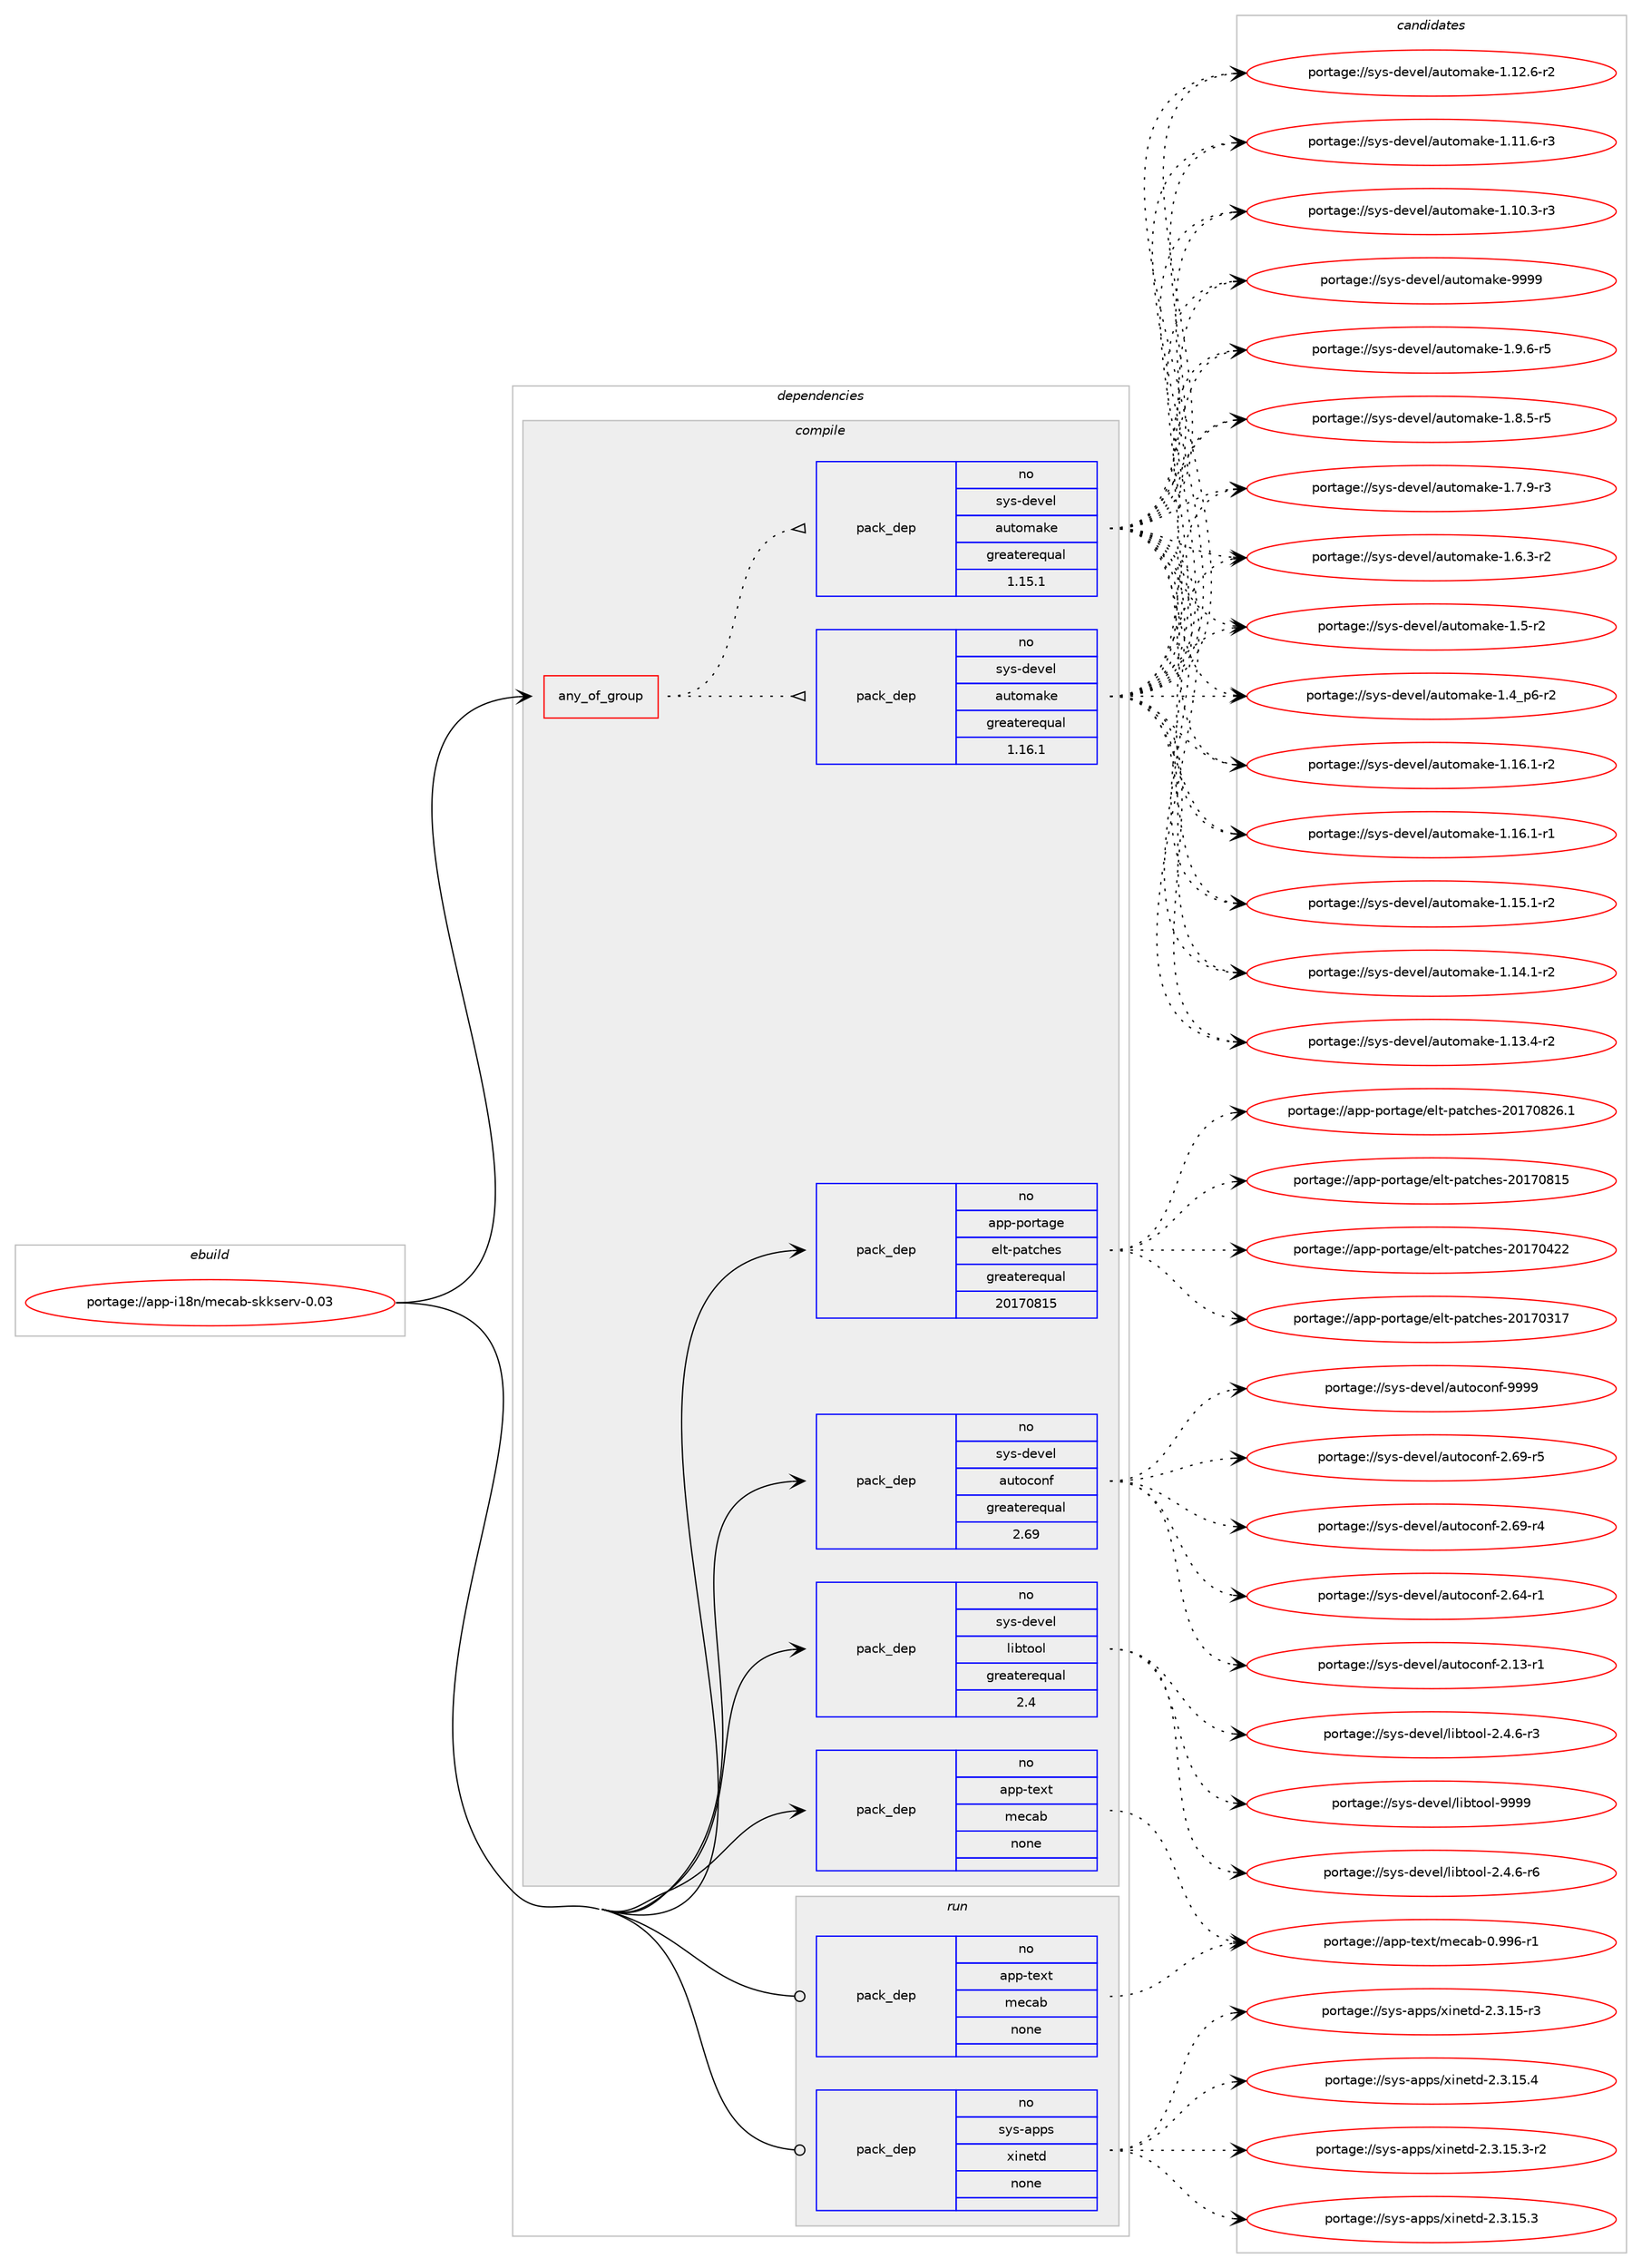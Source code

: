 digraph prolog {

# *************
# Graph options
# *************

newrank=true;
concentrate=true;
compound=true;
graph [rankdir=LR,fontname=Helvetica,fontsize=10,ranksep=1.5];#, ranksep=2.5, nodesep=0.2];
edge  [arrowhead=vee];
node  [fontname=Helvetica,fontsize=10];

# **********
# The ebuild
# **********

subgraph cluster_leftcol {
color=gray;
label=<<i>ebuild</i>>;
id [label="portage://app-i18n/mecab-skkserv-0.03", color=red, width=4, href="../app-i18n/mecab-skkserv-0.03.svg"];
}

# ****************
# The dependencies
# ****************

subgraph cluster_midcol {
color=gray;
label=<<i>dependencies</i>>;
subgraph cluster_compile {
fillcolor="#eeeeee";
style=filled;
label=<<i>compile</i>>;
subgraph any8001 {
dependency617509 [label=<<TABLE BORDER="0" CELLBORDER="1" CELLSPACING="0" CELLPADDING="4"><TR><TD CELLPADDING="10">any_of_group</TD></TR></TABLE>>, shape=none, color=red];subgraph pack464532 {
dependency617510 [label=<<TABLE BORDER="0" CELLBORDER="1" CELLSPACING="0" CELLPADDING="4" WIDTH="220"><TR><TD ROWSPAN="6" CELLPADDING="30">pack_dep</TD></TR><TR><TD WIDTH="110">no</TD></TR><TR><TD>sys-devel</TD></TR><TR><TD>automake</TD></TR><TR><TD>greaterequal</TD></TR><TR><TD>1.16.1</TD></TR></TABLE>>, shape=none, color=blue];
}
dependency617509:e -> dependency617510:w [weight=20,style="dotted",arrowhead="oinv"];
subgraph pack464533 {
dependency617511 [label=<<TABLE BORDER="0" CELLBORDER="1" CELLSPACING="0" CELLPADDING="4" WIDTH="220"><TR><TD ROWSPAN="6" CELLPADDING="30">pack_dep</TD></TR><TR><TD WIDTH="110">no</TD></TR><TR><TD>sys-devel</TD></TR><TR><TD>automake</TD></TR><TR><TD>greaterequal</TD></TR><TR><TD>1.15.1</TD></TR></TABLE>>, shape=none, color=blue];
}
dependency617509:e -> dependency617511:w [weight=20,style="dotted",arrowhead="oinv"];
}
id:e -> dependency617509:w [weight=20,style="solid",arrowhead="vee"];
subgraph pack464534 {
dependency617512 [label=<<TABLE BORDER="0" CELLBORDER="1" CELLSPACING="0" CELLPADDING="4" WIDTH="220"><TR><TD ROWSPAN="6" CELLPADDING="30">pack_dep</TD></TR><TR><TD WIDTH="110">no</TD></TR><TR><TD>app-portage</TD></TR><TR><TD>elt-patches</TD></TR><TR><TD>greaterequal</TD></TR><TR><TD>20170815</TD></TR></TABLE>>, shape=none, color=blue];
}
id:e -> dependency617512:w [weight=20,style="solid",arrowhead="vee"];
subgraph pack464535 {
dependency617513 [label=<<TABLE BORDER="0" CELLBORDER="1" CELLSPACING="0" CELLPADDING="4" WIDTH="220"><TR><TD ROWSPAN="6" CELLPADDING="30">pack_dep</TD></TR><TR><TD WIDTH="110">no</TD></TR><TR><TD>app-text</TD></TR><TR><TD>mecab</TD></TR><TR><TD>none</TD></TR><TR><TD></TD></TR></TABLE>>, shape=none, color=blue];
}
id:e -> dependency617513:w [weight=20,style="solid",arrowhead="vee"];
subgraph pack464536 {
dependency617514 [label=<<TABLE BORDER="0" CELLBORDER="1" CELLSPACING="0" CELLPADDING="4" WIDTH="220"><TR><TD ROWSPAN="6" CELLPADDING="30">pack_dep</TD></TR><TR><TD WIDTH="110">no</TD></TR><TR><TD>sys-devel</TD></TR><TR><TD>autoconf</TD></TR><TR><TD>greaterequal</TD></TR><TR><TD>2.69</TD></TR></TABLE>>, shape=none, color=blue];
}
id:e -> dependency617514:w [weight=20,style="solid",arrowhead="vee"];
subgraph pack464537 {
dependency617515 [label=<<TABLE BORDER="0" CELLBORDER="1" CELLSPACING="0" CELLPADDING="4" WIDTH="220"><TR><TD ROWSPAN="6" CELLPADDING="30">pack_dep</TD></TR><TR><TD WIDTH="110">no</TD></TR><TR><TD>sys-devel</TD></TR><TR><TD>libtool</TD></TR><TR><TD>greaterequal</TD></TR><TR><TD>2.4</TD></TR></TABLE>>, shape=none, color=blue];
}
id:e -> dependency617515:w [weight=20,style="solid",arrowhead="vee"];
}
subgraph cluster_compileandrun {
fillcolor="#eeeeee";
style=filled;
label=<<i>compile and run</i>>;
}
subgraph cluster_run {
fillcolor="#eeeeee";
style=filled;
label=<<i>run</i>>;
subgraph pack464538 {
dependency617516 [label=<<TABLE BORDER="0" CELLBORDER="1" CELLSPACING="0" CELLPADDING="4" WIDTH="220"><TR><TD ROWSPAN="6" CELLPADDING="30">pack_dep</TD></TR><TR><TD WIDTH="110">no</TD></TR><TR><TD>app-text</TD></TR><TR><TD>mecab</TD></TR><TR><TD>none</TD></TR><TR><TD></TD></TR></TABLE>>, shape=none, color=blue];
}
id:e -> dependency617516:w [weight=20,style="solid",arrowhead="odot"];
subgraph pack464539 {
dependency617517 [label=<<TABLE BORDER="0" CELLBORDER="1" CELLSPACING="0" CELLPADDING="4" WIDTH="220"><TR><TD ROWSPAN="6" CELLPADDING="30">pack_dep</TD></TR><TR><TD WIDTH="110">no</TD></TR><TR><TD>sys-apps</TD></TR><TR><TD>xinetd</TD></TR><TR><TD>none</TD></TR><TR><TD></TD></TR></TABLE>>, shape=none, color=blue];
}
id:e -> dependency617517:w [weight=20,style="solid",arrowhead="odot"];
}
}

# **************
# The candidates
# **************

subgraph cluster_choices {
rank=same;
color=gray;
label=<<i>candidates</i>>;

subgraph choice464532 {
color=black;
nodesep=1;
choice115121115451001011181011084797117116111109971071014557575757 [label="portage://sys-devel/automake-9999", color=red, width=4,href="../sys-devel/automake-9999.svg"];
choice115121115451001011181011084797117116111109971071014549465746544511453 [label="portage://sys-devel/automake-1.9.6-r5", color=red, width=4,href="../sys-devel/automake-1.9.6-r5.svg"];
choice115121115451001011181011084797117116111109971071014549465646534511453 [label="portage://sys-devel/automake-1.8.5-r5", color=red, width=4,href="../sys-devel/automake-1.8.5-r5.svg"];
choice115121115451001011181011084797117116111109971071014549465546574511451 [label="portage://sys-devel/automake-1.7.9-r3", color=red, width=4,href="../sys-devel/automake-1.7.9-r3.svg"];
choice115121115451001011181011084797117116111109971071014549465446514511450 [label="portage://sys-devel/automake-1.6.3-r2", color=red, width=4,href="../sys-devel/automake-1.6.3-r2.svg"];
choice11512111545100101118101108479711711611110997107101454946534511450 [label="portage://sys-devel/automake-1.5-r2", color=red, width=4,href="../sys-devel/automake-1.5-r2.svg"];
choice115121115451001011181011084797117116111109971071014549465295112544511450 [label="portage://sys-devel/automake-1.4_p6-r2", color=red, width=4,href="../sys-devel/automake-1.4_p6-r2.svg"];
choice11512111545100101118101108479711711611110997107101454946495446494511450 [label="portage://sys-devel/automake-1.16.1-r2", color=red, width=4,href="../sys-devel/automake-1.16.1-r2.svg"];
choice11512111545100101118101108479711711611110997107101454946495446494511449 [label="portage://sys-devel/automake-1.16.1-r1", color=red, width=4,href="../sys-devel/automake-1.16.1-r1.svg"];
choice11512111545100101118101108479711711611110997107101454946495346494511450 [label="portage://sys-devel/automake-1.15.1-r2", color=red, width=4,href="../sys-devel/automake-1.15.1-r2.svg"];
choice11512111545100101118101108479711711611110997107101454946495246494511450 [label="portage://sys-devel/automake-1.14.1-r2", color=red, width=4,href="../sys-devel/automake-1.14.1-r2.svg"];
choice11512111545100101118101108479711711611110997107101454946495146524511450 [label="portage://sys-devel/automake-1.13.4-r2", color=red, width=4,href="../sys-devel/automake-1.13.4-r2.svg"];
choice11512111545100101118101108479711711611110997107101454946495046544511450 [label="portage://sys-devel/automake-1.12.6-r2", color=red, width=4,href="../sys-devel/automake-1.12.6-r2.svg"];
choice11512111545100101118101108479711711611110997107101454946494946544511451 [label="portage://sys-devel/automake-1.11.6-r3", color=red, width=4,href="../sys-devel/automake-1.11.6-r3.svg"];
choice11512111545100101118101108479711711611110997107101454946494846514511451 [label="portage://sys-devel/automake-1.10.3-r3", color=red, width=4,href="../sys-devel/automake-1.10.3-r3.svg"];
dependency617510:e -> choice115121115451001011181011084797117116111109971071014557575757:w [style=dotted,weight="100"];
dependency617510:e -> choice115121115451001011181011084797117116111109971071014549465746544511453:w [style=dotted,weight="100"];
dependency617510:e -> choice115121115451001011181011084797117116111109971071014549465646534511453:w [style=dotted,weight="100"];
dependency617510:e -> choice115121115451001011181011084797117116111109971071014549465546574511451:w [style=dotted,weight="100"];
dependency617510:e -> choice115121115451001011181011084797117116111109971071014549465446514511450:w [style=dotted,weight="100"];
dependency617510:e -> choice11512111545100101118101108479711711611110997107101454946534511450:w [style=dotted,weight="100"];
dependency617510:e -> choice115121115451001011181011084797117116111109971071014549465295112544511450:w [style=dotted,weight="100"];
dependency617510:e -> choice11512111545100101118101108479711711611110997107101454946495446494511450:w [style=dotted,weight="100"];
dependency617510:e -> choice11512111545100101118101108479711711611110997107101454946495446494511449:w [style=dotted,weight="100"];
dependency617510:e -> choice11512111545100101118101108479711711611110997107101454946495346494511450:w [style=dotted,weight="100"];
dependency617510:e -> choice11512111545100101118101108479711711611110997107101454946495246494511450:w [style=dotted,weight="100"];
dependency617510:e -> choice11512111545100101118101108479711711611110997107101454946495146524511450:w [style=dotted,weight="100"];
dependency617510:e -> choice11512111545100101118101108479711711611110997107101454946495046544511450:w [style=dotted,weight="100"];
dependency617510:e -> choice11512111545100101118101108479711711611110997107101454946494946544511451:w [style=dotted,weight="100"];
dependency617510:e -> choice11512111545100101118101108479711711611110997107101454946494846514511451:w [style=dotted,weight="100"];
}
subgraph choice464533 {
color=black;
nodesep=1;
choice115121115451001011181011084797117116111109971071014557575757 [label="portage://sys-devel/automake-9999", color=red, width=4,href="../sys-devel/automake-9999.svg"];
choice115121115451001011181011084797117116111109971071014549465746544511453 [label="portage://sys-devel/automake-1.9.6-r5", color=red, width=4,href="../sys-devel/automake-1.9.6-r5.svg"];
choice115121115451001011181011084797117116111109971071014549465646534511453 [label="portage://sys-devel/automake-1.8.5-r5", color=red, width=4,href="../sys-devel/automake-1.8.5-r5.svg"];
choice115121115451001011181011084797117116111109971071014549465546574511451 [label="portage://sys-devel/automake-1.7.9-r3", color=red, width=4,href="../sys-devel/automake-1.7.9-r3.svg"];
choice115121115451001011181011084797117116111109971071014549465446514511450 [label="portage://sys-devel/automake-1.6.3-r2", color=red, width=4,href="../sys-devel/automake-1.6.3-r2.svg"];
choice11512111545100101118101108479711711611110997107101454946534511450 [label="portage://sys-devel/automake-1.5-r2", color=red, width=4,href="../sys-devel/automake-1.5-r2.svg"];
choice115121115451001011181011084797117116111109971071014549465295112544511450 [label="portage://sys-devel/automake-1.4_p6-r2", color=red, width=4,href="../sys-devel/automake-1.4_p6-r2.svg"];
choice11512111545100101118101108479711711611110997107101454946495446494511450 [label="portage://sys-devel/automake-1.16.1-r2", color=red, width=4,href="../sys-devel/automake-1.16.1-r2.svg"];
choice11512111545100101118101108479711711611110997107101454946495446494511449 [label="portage://sys-devel/automake-1.16.1-r1", color=red, width=4,href="../sys-devel/automake-1.16.1-r1.svg"];
choice11512111545100101118101108479711711611110997107101454946495346494511450 [label="portage://sys-devel/automake-1.15.1-r2", color=red, width=4,href="../sys-devel/automake-1.15.1-r2.svg"];
choice11512111545100101118101108479711711611110997107101454946495246494511450 [label="portage://sys-devel/automake-1.14.1-r2", color=red, width=4,href="../sys-devel/automake-1.14.1-r2.svg"];
choice11512111545100101118101108479711711611110997107101454946495146524511450 [label="portage://sys-devel/automake-1.13.4-r2", color=red, width=4,href="../sys-devel/automake-1.13.4-r2.svg"];
choice11512111545100101118101108479711711611110997107101454946495046544511450 [label="portage://sys-devel/automake-1.12.6-r2", color=red, width=4,href="../sys-devel/automake-1.12.6-r2.svg"];
choice11512111545100101118101108479711711611110997107101454946494946544511451 [label="portage://sys-devel/automake-1.11.6-r3", color=red, width=4,href="../sys-devel/automake-1.11.6-r3.svg"];
choice11512111545100101118101108479711711611110997107101454946494846514511451 [label="portage://sys-devel/automake-1.10.3-r3", color=red, width=4,href="../sys-devel/automake-1.10.3-r3.svg"];
dependency617511:e -> choice115121115451001011181011084797117116111109971071014557575757:w [style=dotted,weight="100"];
dependency617511:e -> choice115121115451001011181011084797117116111109971071014549465746544511453:w [style=dotted,weight="100"];
dependency617511:e -> choice115121115451001011181011084797117116111109971071014549465646534511453:w [style=dotted,weight="100"];
dependency617511:e -> choice115121115451001011181011084797117116111109971071014549465546574511451:w [style=dotted,weight="100"];
dependency617511:e -> choice115121115451001011181011084797117116111109971071014549465446514511450:w [style=dotted,weight="100"];
dependency617511:e -> choice11512111545100101118101108479711711611110997107101454946534511450:w [style=dotted,weight="100"];
dependency617511:e -> choice115121115451001011181011084797117116111109971071014549465295112544511450:w [style=dotted,weight="100"];
dependency617511:e -> choice11512111545100101118101108479711711611110997107101454946495446494511450:w [style=dotted,weight="100"];
dependency617511:e -> choice11512111545100101118101108479711711611110997107101454946495446494511449:w [style=dotted,weight="100"];
dependency617511:e -> choice11512111545100101118101108479711711611110997107101454946495346494511450:w [style=dotted,weight="100"];
dependency617511:e -> choice11512111545100101118101108479711711611110997107101454946495246494511450:w [style=dotted,weight="100"];
dependency617511:e -> choice11512111545100101118101108479711711611110997107101454946495146524511450:w [style=dotted,weight="100"];
dependency617511:e -> choice11512111545100101118101108479711711611110997107101454946495046544511450:w [style=dotted,weight="100"];
dependency617511:e -> choice11512111545100101118101108479711711611110997107101454946494946544511451:w [style=dotted,weight="100"];
dependency617511:e -> choice11512111545100101118101108479711711611110997107101454946494846514511451:w [style=dotted,weight="100"];
}
subgraph choice464534 {
color=black;
nodesep=1;
choice971121124511211111411697103101471011081164511297116991041011154550484955485650544649 [label="portage://app-portage/elt-patches-20170826.1", color=red, width=4,href="../app-portage/elt-patches-20170826.1.svg"];
choice97112112451121111141169710310147101108116451129711699104101115455048495548564953 [label="portage://app-portage/elt-patches-20170815", color=red, width=4,href="../app-portage/elt-patches-20170815.svg"];
choice97112112451121111141169710310147101108116451129711699104101115455048495548525050 [label="portage://app-portage/elt-patches-20170422", color=red, width=4,href="../app-portage/elt-patches-20170422.svg"];
choice97112112451121111141169710310147101108116451129711699104101115455048495548514955 [label="portage://app-portage/elt-patches-20170317", color=red, width=4,href="../app-portage/elt-patches-20170317.svg"];
dependency617512:e -> choice971121124511211111411697103101471011081164511297116991041011154550484955485650544649:w [style=dotted,weight="100"];
dependency617512:e -> choice97112112451121111141169710310147101108116451129711699104101115455048495548564953:w [style=dotted,weight="100"];
dependency617512:e -> choice97112112451121111141169710310147101108116451129711699104101115455048495548525050:w [style=dotted,weight="100"];
dependency617512:e -> choice97112112451121111141169710310147101108116451129711699104101115455048495548514955:w [style=dotted,weight="100"];
}
subgraph choice464535 {
color=black;
nodesep=1;
choice9711211245116101120116471091019997984548465757544511449 [label="portage://app-text/mecab-0.996-r1", color=red, width=4,href="../app-text/mecab-0.996-r1.svg"];
dependency617513:e -> choice9711211245116101120116471091019997984548465757544511449:w [style=dotted,weight="100"];
}
subgraph choice464536 {
color=black;
nodesep=1;
choice115121115451001011181011084797117116111991111101024557575757 [label="portage://sys-devel/autoconf-9999", color=red, width=4,href="../sys-devel/autoconf-9999.svg"];
choice1151211154510010111810110847971171161119911111010245504654574511453 [label="portage://sys-devel/autoconf-2.69-r5", color=red, width=4,href="../sys-devel/autoconf-2.69-r5.svg"];
choice1151211154510010111810110847971171161119911111010245504654574511452 [label="portage://sys-devel/autoconf-2.69-r4", color=red, width=4,href="../sys-devel/autoconf-2.69-r4.svg"];
choice1151211154510010111810110847971171161119911111010245504654524511449 [label="portage://sys-devel/autoconf-2.64-r1", color=red, width=4,href="../sys-devel/autoconf-2.64-r1.svg"];
choice1151211154510010111810110847971171161119911111010245504649514511449 [label="portage://sys-devel/autoconf-2.13-r1", color=red, width=4,href="../sys-devel/autoconf-2.13-r1.svg"];
dependency617514:e -> choice115121115451001011181011084797117116111991111101024557575757:w [style=dotted,weight="100"];
dependency617514:e -> choice1151211154510010111810110847971171161119911111010245504654574511453:w [style=dotted,weight="100"];
dependency617514:e -> choice1151211154510010111810110847971171161119911111010245504654574511452:w [style=dotted,weight="100"];
dependency617514:e -> choice1151211154510010111810110847971171161119911111010245504654524511449:w [style=dotted,weight="100"];
dependency617514:e -> choice1151211154510010111810110847971171161119911111010245504649514511449:w [style=dotted,weight="100"];
}
subgraph choice464537 {
color=black;
nodesep=1;
choice1151211154510010111810110847108105981161111111084557575757 [label="portage://sys-devel/libtool-9999", color=red, width=4,href="../sys-devel/libtool-9999.svg"];
choice1151211154510010111810110847108105981161111111084550465246544511454 [label="portage://sys-devel/libtool-2.4.6-r6", color=red, width=4,href="../sys-devel/libtool-2.4.6-r6.svg"];
choice1151211154510010111810110847108105981161111111084550465246544511451 [label="portage://sys-devel/libtool-2.4.6-r3", color=red, width=4,href="../sys-devel/libtool-2.4.6-r3.svg"];
dependency617515:e -> choice1151211154510010111810110847108105981161111111084557575757:w [style=dotted,weight="100"];
dependency617515:e -> choice1151211154510010111810110847108105981161111111084550465246544511454:w [style=dotted,weight="100"];
dependency617515:e -> choice1151211154510010111810110847108105981161111111084550465246544511451:w [style=dotted,weight="100"];
}
subgraph choice464538 {
color=black;
nodesep=1;
choice9711211245116101120116471091019997984548465757544511449 [label="portage://app-text/mecab-0.996-r1", color=red, width=4,href="../app-text/mecab-0.996-r1.svg"];
dependency617516:e -> choice9711211245116101120116471091019997984548465757544511449:w [style=dotted,weight="100"];
}
subgraph choice464539 {
color=black;
nodesep=1;
choice115121115459711211211547120105110101116100455046514649534652 [label="portage://sys-apps/xinetd-2.3.15.4", color=red, width=4,href="../sys-apps/xinetd-2.3.15.4.svg"];
choice1151211154597112112115471201051101011161004550465146495346514511450 [label="portage://sys-apps/xinetd-2.3.15.3-r2", color=red, width=4,href="../sys-apps/xinetd-2.3.15.3-r2.svg"];
choice115121115459711211211547120105110101116100455046514649534651 [label="portage://sys-apps/xinetd-2.3.15.3", color=red, width=4,href="../sys-apps/xinetd-2.3.15.3.svg"];
choice115121115459711211211547120105110101116100455046514649534511451 [label="portage://sys-apps/xinetd-2.3.15-r3", color=red, width=4,href="../sys-apps/xinetd-2.3.15-r3.svg"];
dependency617517:e -> choice115121115459711211211547120105110101116100455046514649534652:w [style=dotted,weight="100"];
dependency617517:e -> choice1151211154597112112115471201051101011161004550465146495346514511450:w [style=dotted,weight="100"];
dependency617517:e -> choice115121115459711211211547120105110101116100455046514649534651:w [style=dotted,weight="100"];
dependency617517:e -> choice115121115459711211211547120105110101116100455046514649534511451:w [style=dotted,weight="100"];
}
}

}
